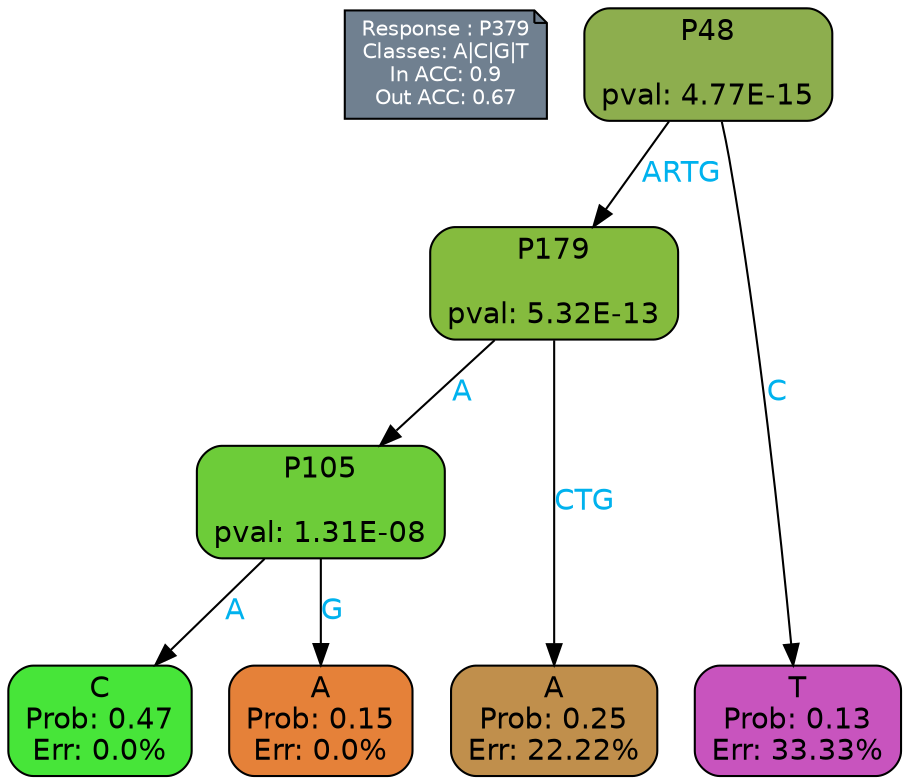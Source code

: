 digraph Tree {
node [shape=box, style="filled, rounded", color="black", fontname=helvetica] ;
graph [ranksep=equally, splines=polylines, bgcolor=transparent, dpi=600] ;
edge [fontname=helvetica] ;
LEGEND [label="Response : P379
Classes: A|C|G|T
In ACC: 0.9
Out ACC: 0.67
",shape=note,align=left,style=filled,fillcolor="slategray",fontcolor="white",fontsize=10];1 [label="P48

pval: 4.77E-15", fillcolor="#8dae4e"] ;
2 [label="P179

pval: 5.32E-13", fillcolor="#85bb3e"] ;
3 [label="P105

pval: 1.31E-08", fillcolor="#6dcc39"] ;
4 [label="C
Prob: 0.47
Err: 0.0%", fillcolor="#47e539"] ;
5 [label="A
Prob: 0.15
Err: 0.0%", fillcolor="#e58139"] ;
6 [label="A
Prob: 0.25
Err: 22.22%", fillcolor="#c08f4c"] ;
7 [label="T
Prob: 0.13
Err: 33.33%", fillcolor="#c854be"] ;
1 -> 2 [label="ARTG",fontcolor=deepskyblue2] ;
1 -> 7 [label="C",fontcolor=deepskyblue2] ;
2 -> 3 [label="A",fontcolor=deepskyblue2] ;
2 -> 6 [label="CTG",fontcolor=deepskyblue2] ;
3 -> 4 [label="A",fontcolor=deepskyblue2] ;
3 -> 5 [label="G",fontcolor=deepskyblue2] ;
{rank = same; 4;5;6;7;}{rank = same; LEGEND;1;}}